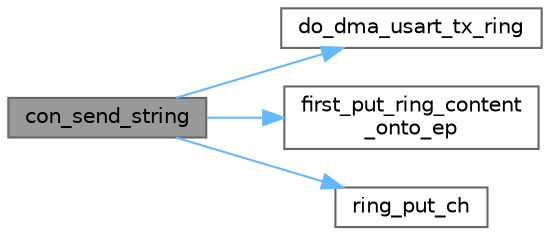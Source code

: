digraph "con_send_string"
{
 // LATEX_PDF_SIZE
  bgcolor="transparent";
  edge [fontname=Helvetica,fontsize=10,labelfontname=Helvetica,labelfontsize=10];
  node [fontname=Helvetica,fontsize=10,shape=box,height=0.2,width=0.4];
  rankdir="LR";
  Node1 [label="con_send_string",height=0.2,width=0.4,color="gray40", fillcolor="grey60", style="filled", fontcolor="black",tooltip="Send a ASCIIZ string to serial (up to 127 chars) to console buffer and starts sending...."];
  Node1 -> Node2 [color="steelblue1",style="solid"];
  Node2 [label="do_dma_usart_tx_ring",height=0.2,width=0.4,color="grey40", fillcolor="white", style="filled",URL="$serial_8c.html#a0602b71dae2f607437c0ef26fd4cc19b",tooltip="If DMA is idle, it will be set to the \"get pointer\" of the uart_tx_ring."];
  Node1 -> Node3 [color="steelblue1",style="solid"];
  Node3 [label="first_put_ring_content\l_onto_ep",height=0.2,width=0.4,color="grey40", fillcolor="white", style="filled",URL="$cdcacm_8h.html#a775a23131d52c5bc13ff354e9de08570",tooltip="Starts a communication pipe with an IN Endpoint, to allow that the USB callbacks can take control of ..."];
  Node1 -> Node4 [color="steelblue1",style="solid"];
  Node4 [label="ring_put_ch",height=0.2,width=0.4,color="grey40", fillcolor="white", style="filled",URL="$serial_8c.html#a07469dc6c9ef0cb391bff88443f82d98",tooltip="Puts a byte in the specified ring. It is a non blocking function."];
}
